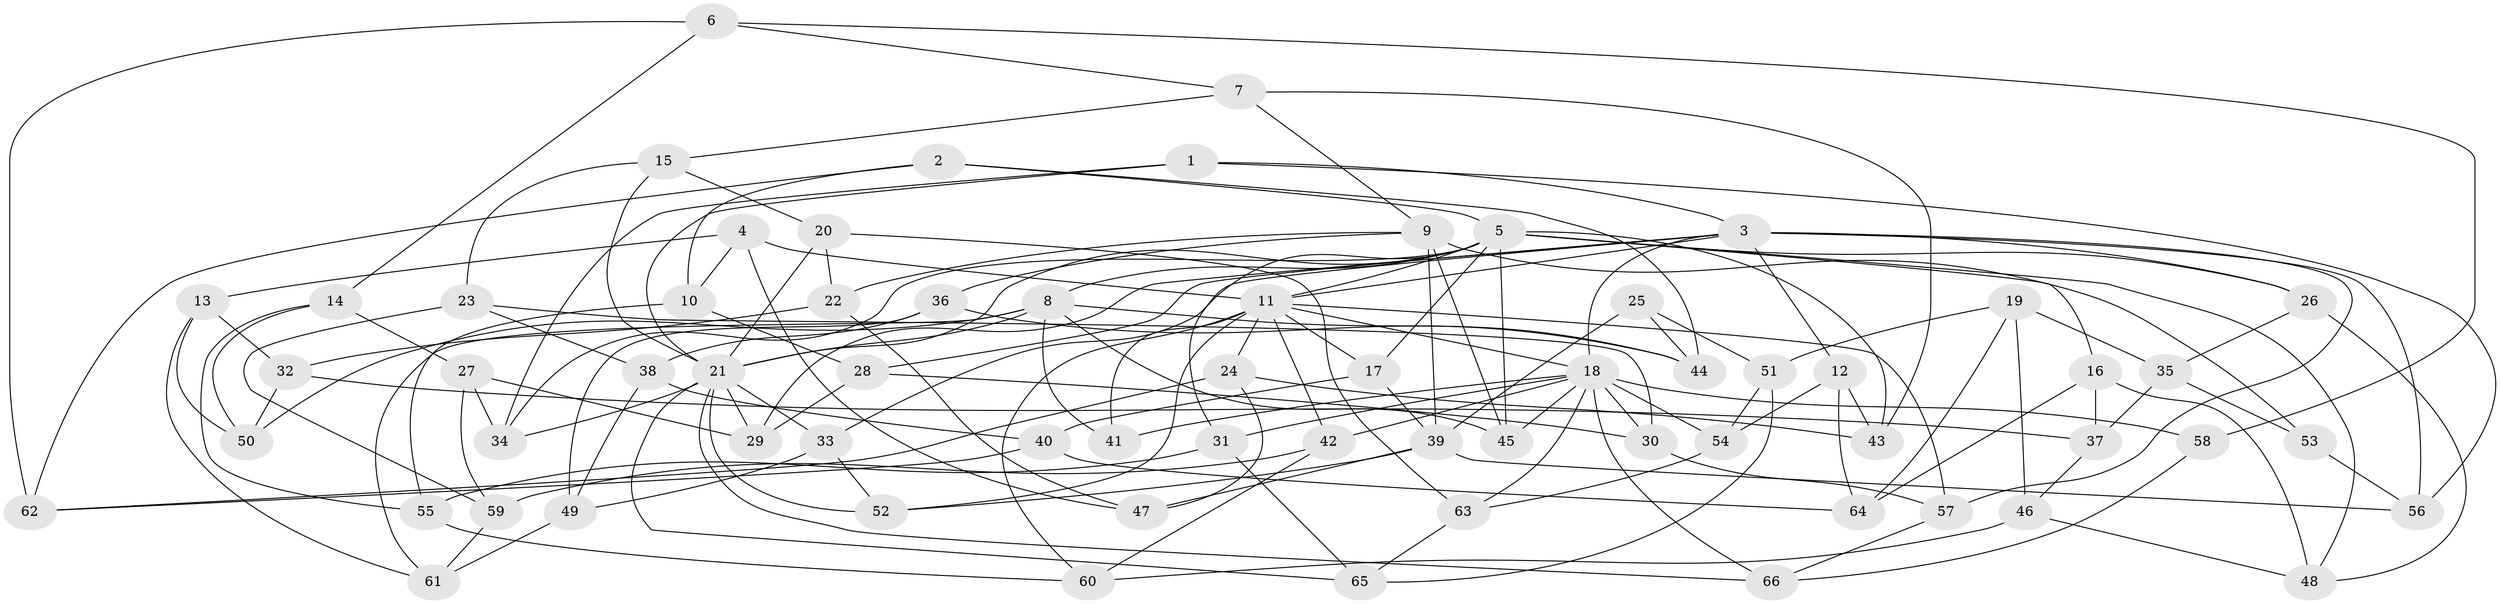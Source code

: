// original degree distribution, {4: 1.0}
// Generated by graph-tools (version 1.1) at 2025/53/03/04/25 22:53:49]
// undirected, 66 vertices, 151 edges
graph export_dot {
  node [color=gray90,style=filled];
  1;
  2;
  3;
  4;
  5;
  6;
  7;
  8;
  9;
  10;
  11;
  12;
  13;
  14;
  15;
  16;
  17;
  18;
  19;
  20;
  21;
  22;
  23;
  24;
  25;
  26;
  27;
  28;
  29;
  30;
  31;
  32;
  33;
  34;
  35;
  36;
  37;
  38;
  39;
  40;
  41;
  42;
  43;
  44;
  45;
  46;
  47;
  48;
  49;
  50;
  51;
  52;
  53;
  54;
  55;
  56;
  57;
  58;
  59;
  60;
  61;
  62;
  63;
  64;
  65;
  66;
  1 -- 3 [weight=1.0];
  1 -- 21 [weight=1.0];
  1 -- 34 [weight=1.0];
  1 -- 56 [weight=1.0];
  2 -- 5 [weight=1.0];
  2 -- 10 [weight=1.0];
  2 -- 44 [weight=1.0];
  2 -- 62 [weight=1.0];
  3 -- 11 [weight=1.0];
  3 -- 12 [weight=1.0];
  3 -- 18 [weight=1.0];
  3 -- 26 [weight=1.0];
  3 -- 28 [weight=1.0];
  3 -- 29 [weight=1.0];
  3 -- 33 [weight=1.0];
  3 -- 56 [weight=1.0];
  3 -- 57 [weight=1.0];
  4 -- 10 [weight=1.0];
  4 -- 11 [weight=1.0];
  4 -- 13 [weight=1.0];
  4 -- 47 [weight=1.0];
  5 -- 8 [weight=1.0];
  5 -- 11 [weight=1.0];
  5 -- 16 [weight=1.0];
  5 -- 17 [weight=1.0];
  5 -- 21 [weight=1.0];
  5 -- 26 [weight=1.0];
  5 -- 31 [weight=1.0];
  5 -- 34 [weight=1.0];
  5 -- 43 [weight=1.0];
  5 -- 45 [weight=1.0];
  5 -- 48 [weight=1.0];
  6 -- 7 [weight=1.0];
  6 -- 14 [weight=1.0];
  6 -- 58 [weight=1.0];
  6 -- 62 [weight=1.0];
  7 -- 9 [weight=1.0];
  7 -- 15 [weight=1.0];
  7 -- 43 [weight=1.0];
  8 -- 21 [weight=2.0];
  8 -- 41 [weight=1.0];
  8 -- 44 [weight=1.0];
  8 -- 45 [weight=1.0];
  8 -- 50 [weight=1.0];
  8 -- 61 [weight=1.0];
  9 -- 22 [weight=1.0];
  9 -- 36 [weight=1.0];
  9 -- 39 [weight=2.0];
  9 -- 45 [weight=1.0];
  9 -- 53 [weight=2.0];
  10 -- 28 [weight=1.0];
  10 -- 55 [weight=1.0];
  11 -- 17 [weight=1.0];
  11 -- 18 [weight=1.0];
  11 -- 24 [weight=1.0];
  11 -- 41 [weight=2.0];
  11 -- 42 [weight=1.0];
  11 -- 52 [weight=1.0];
  11 -- 57 [weight=1.0];
  11 -- 60 [weight=1.0];
  12 -- 43 [weight=1.0];
  12 -- 54 [weight=1.0];
  12 -- 64 [weight=1.0];
  13 -- 32 [weight=1.0];
  13 -- 50 [weight=1.0];
  13 -- 61 [weight=1.0];
  14 -- 27 [weight=1.0];
  14 -- 50 [weight=1.0];
  14 -- 55 [weight=1.0];
  15 -- 20 [weight=1.0];
  15 -- 21 [weight=1.0];
  15 -- 23 [weight=1.0];
  16 -- 37 [weight=1.0];
  16 -- 48 [weight=1.0];
  16 -- 64 [weight=1.0];
  17 -- 39 [weight=1.0];
  17 -- 40 [weight=1.0];
  18 -- 30 [weight=1.0];
  18 -- 31 [weight=1.0];
  18 -- 41 [weight=1.0];
  18 -- 42 [weight=1.0];
  18 -- 45 [weight=1.0];
  18 -- 54 [weight=1.0];
  18 -- 58 [weight=2.0];
  18 -- 63 [weight=1.0];
  18 -- 66 [weight=1.0];
  19 -- 35 [weight=1.0];
  19 -- 46 [weight=1.0];
  19 -- 51 [weight=1.0];
  19 -- 64 [weight=1.0];
  20 -- 21 [weight=1.0];
  20 -- 22 [weight=1.0];
  20 -- 63 [weight=1.0];
  21 -- 29 [weight=1.0];
  21 -- 33 [weight=1.0];
  21 -- 34 [weight=1.0];
  21 -- 52 [weight=1.0];
  21 -- 65 [weight=1.0];
  21 -- 66 [weight=1.0];
  22 -- 32 [weight=1.0];
  22 -- 47 [weight=1.0];
  23 -- 30 [weight=1.0];
  23 -- 38 [weight=1.0];
  23 -- 59 [weight=1.0];
  24 -- 43 [weight=1.0];
  24 -- 47 [weight=1.0];
  24 -- 62 [weight=1.0];
  25 -- 39 [weight=2.0];
  25 -- 44 [weight=1.0];
  25 -- 51 [weight=1.0];
  26 -- 35 [weight=1.0];
  26 -- 48 [weight=1.0];
  27 -- 29 [weight=1.0];
  27 -- 34 [weight=1.0];
  27 -- 59 [weight=1.0];
  28 -- 29 [weight=1.0];
  28 -- 30 [weight=1.0];
  30 -- 57 [weight=1.0];
  31 -- 55 [weight=1.0];
  31 -- 65 [weight=1.0];
  32 -- 37 [weight=1.0];
  32 -- 50 [weight=1.0];
  33 -- 49 [weight=1.0];
  33 -- 52 [weight=1.0];
  35 -- 37 [weight=1.0];
  35 -- 53 [weight=1.0];
  36 -- 38 [weight=1.0];
  36 -- 44 [weight=1.0];
  36 -- 49 [weight=1.0];
  37 -- 46 [weight=1.0];
  38 -- 40 [weight=1.0];
  38 -- 49 [weight=1.0];
  39 -- 47 [weight=1.0];
  39 -- 52 [weight=1.0];
  39 -- 56 [weight=1.0];
  40 -- 62 [weight=1.0];
  40 -- 64 [weight=1.0];
  42 -- 59 [weight=1.0];
  42 -- 60 [weight=1.0];
  46 -- 48 [weight=1.0];
  46 -- 60 [weight=1.0];
  49 -- 61 [weight=1.0];
  51 -- 54 [weight=1.0];
  51 -- 65 [weight=1.0];
  53 -- 56 [weight=1.0];
  54 -- 63 [weight=1.0];
  55 -- 60 [weight=1.0];
  57 -- 66 [weight=1.0];
  58 -- 66 [weight=1.0];
  59 -- 61 [weight=1.0];
  63 -- 65 [weight=1.0];
}
